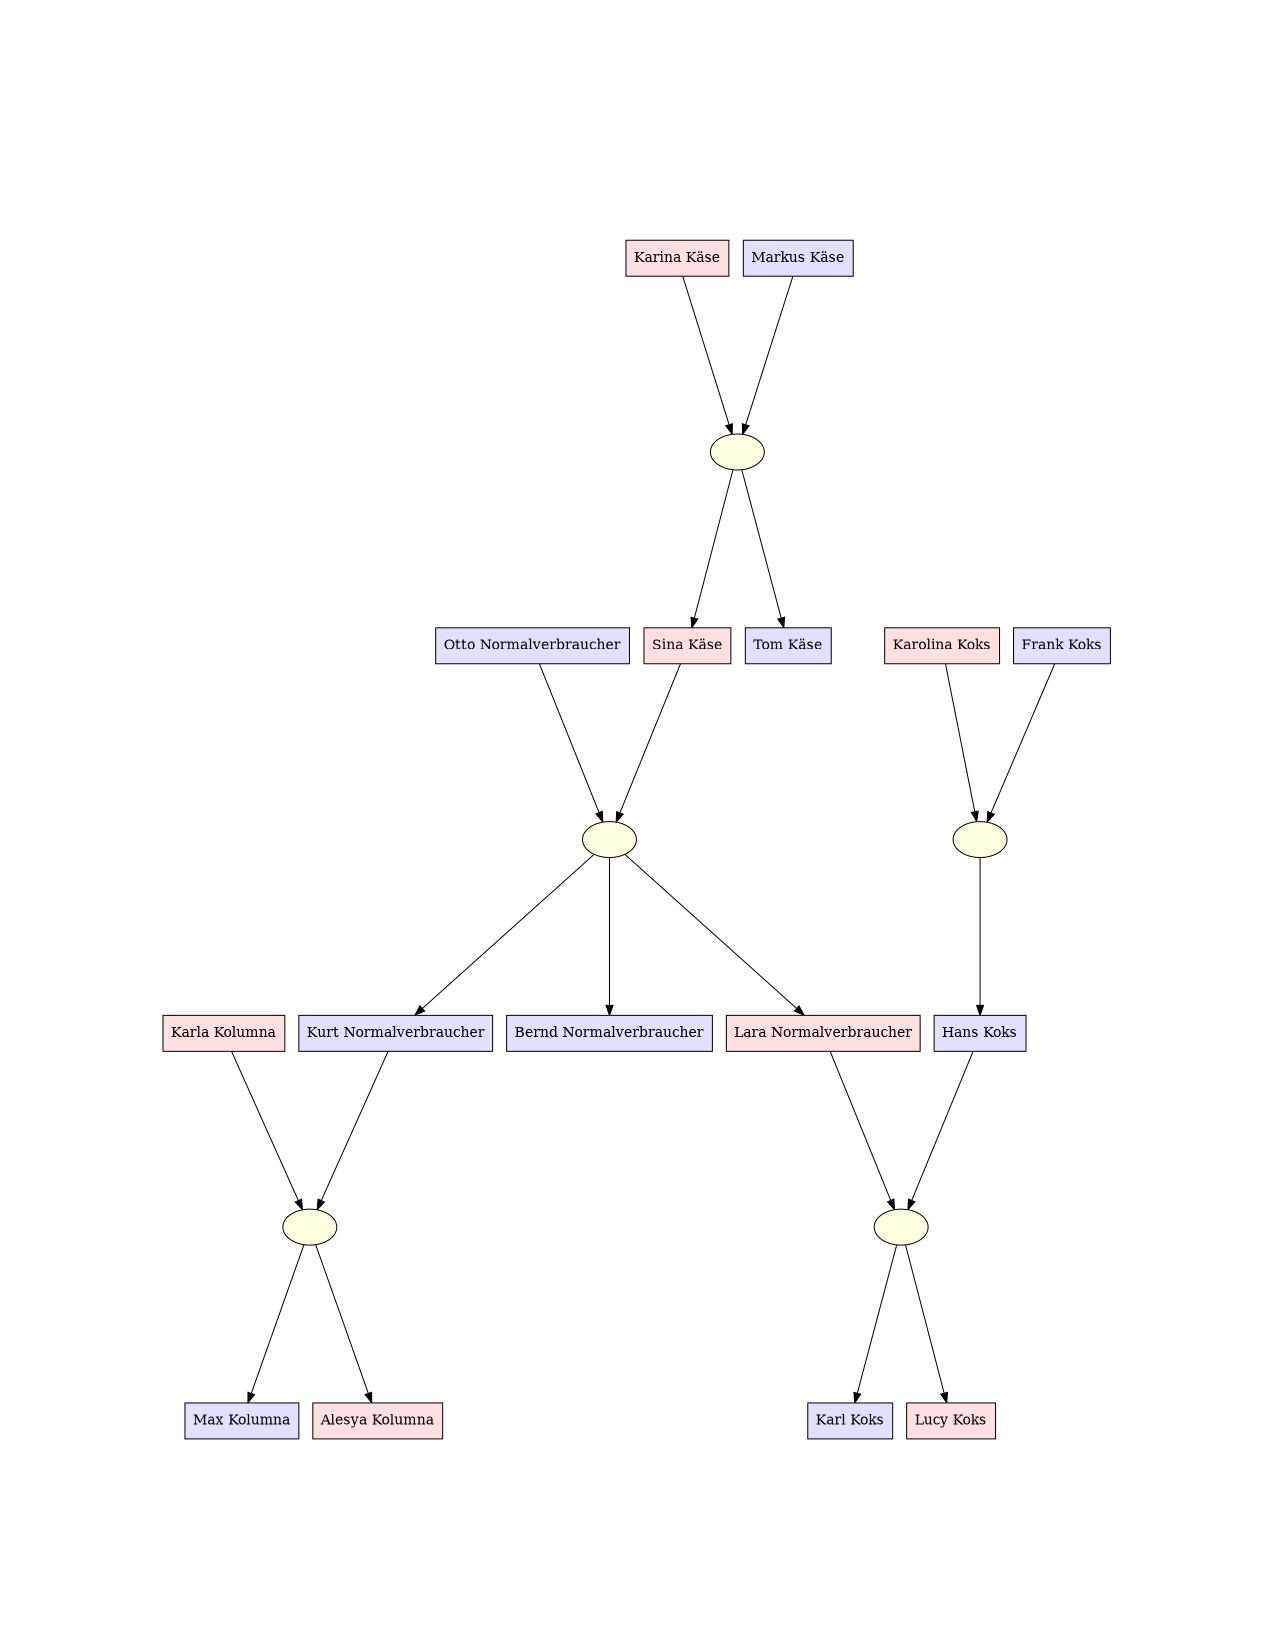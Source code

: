 digraph GRAMPS_graph
{
  bgcolor=white;
  center="true"; 
  charset="utf8";
  concentrate="false";
  dpi="75";
  graph [fontsize=14];
  margin="1.00,1.00"; 
  mclimit="99";
  nodesep="0.20";
  outputorder="edgesfirst";
#  page="8.50,11.00";
  pagedir="BL";
  rankdir="TB";
  ranksep="0.20";
  ratio="fill";
  searchsize="100";
  size="6.49,8.99"; 
  splines="true";

  edge [len=0.5 style=solid fontsize=14];
  node [style=filled fontsize=14];

  I0001 [ shape="box" fillcolor="#e0e0ff" style="solid,filled" label="Markus Käse" ];
  F0000 [ shape="ellipse" fillcolor="#ffffe0" style="filled" label="" ];
  subgraph cluster_F0000
  {
  style="invis";
  I0001 -> F0000 [ arrowhead=normal arrowtail=none dir=both ];
  I0000 -> F0000 [ arrowhead=normal arrowtail=none dir=both ];
  }
  I0003 [ shape="box" fillcolor="#ffe0e0" style="solid,filled" label="Sina Käse" ];
  F0001 [ shape="ellipse" fillcolor="#ffffe0" style="filled" label="" ];
  subgraph cluster_F0001
  {
  style="invis";
  I0004 -> F0001 [ arrowhead=normal arrowtail=none dir=both ];
  I0003 -> F0001 [ arrowhead=normal arrowtail=none dir=both ];
  }
  I0005 [ shape="box" fillcolor="#e0e0ff" style="solid,filled" label="Kurt Normalverbraucher" ];
  F0003 [ shape="ellipse" fillcolor="#ffffe0" style="filled" label="" ];
  subgraph cluster_F0003
  {
  style="invis";
  I0005 -> F0003 [ arrowhead=normal arrowtail=none dir=both ];
  I0010 -> F0003 [ arrowhead=normal arrowtail=none dir=both ];
  }
  I0006 [ shape="box" fillcolor="#ffe0e0" style="solid,filled" label="Lara Normalverbraucher" ];
  F0002 [ shape="ellipse" fillcolor="#ffffe0" style="filled" label="" ];
  subgraph cluster_F0002
  {
  style="invis";
  I0007 -> F0002 [ arrowhead=normal arrowtail=none dir=both ];
  I0006 -> F0002 [ arrowhead=normal arrowtail=none dir=both ];
  }
  I0007 [ shape="box" fillcolor="#e0e0ff" style="solid,filled" label="Hans Koks" ];
  I0008 [ shape="box" fillcolor="#e0e0ff" style="solid,filled" label="Karl Koks" ];
  I0011 [ shape="box" fillcolor="#e0e0ff" style="solid,filled" label="Max Kolumna" ];
  I0013 [ shape="box" fillcolor="#e0e0ff" style="solid,filled" label="Frank Koks" ];
  F0004 [ shape="ellipse" fillcolor="#ffffe0" style="filled" label="" ];
  subgraph cluster_F0004
  {
  style="invis";
  I0013 -> F0004 [ arrowhead=normal arrowtail=none dir=both ];
  I0014 -> F0004 [ arrowhead=normal arrowtail=none dir=both ];
  }
  I0014 [ shape="box" fillcolor="#ffe0e0" style="solid,filled" label="Karolina Koks" ];
  I0000 [ shape="box" fillcolor="#ffe0e0" style="solid,filled" label="Karina Käse" ];
  I0002 [ shape="box" fillcolor="#e0e0ff" style="solid,filled" label="Tom Käse" ];
  I0004 [ shape="box" fillcolor="#e0e0ff" style="solid,filled" label="Otto Normalverbraucher" ];
  I0009 [ shape="box" fillcolor="#ffe0e0" style="solid,filled" label="Lucy Koks" ];
  I0010 [ shape="box" fillcolor="#ffe0e0" style="solid,filled" label="Karla Kolumna" ];
  I0012 [ shape="box" fillcolor="#ffe0e0" style="solid,filled" label="Alesya Kolumna" ];
  I0016 [ shape="box" fillcolor="#e0e0ff" style="solid,filled" label="Bernd Normalverbraucher" ];
  F0000 -> I0003 [ style=solid arrowhead=normal arrowtail=none dir=both ];
  F0001 -> I0005 [ style=solid arrowhead=normal arrowtail=none dir=both ];
  F0001 -> I0006 [ style=solid arrowhead=normal arrowtail=none dir=both ];
  F0004 -> I0007 [ style=solid arrowhead=normal arrowtail=none dir=both ];
  F0002 -> I0008 [ style=solid arrowhead=normal arrowtail=none dir=both ];
  F0003 -> I0011 [ style=solid arrowhead=normal arrowtail=none dir=both ];
  F0000 -> I0002 [ style=solid arrowhead=normal arrowtail=none dir=both ];
  F0002 -> I0009 [ style=solid arrowhead=normal arrowtail=none dir=both ];
  F0003 -> I0012 [ style=solid arrowhead=normal arrowtail=none dir=both ];
  F0001 -> I0016 [ style=solid arrowhead=normal arrowtail=none dir=both ];
}

